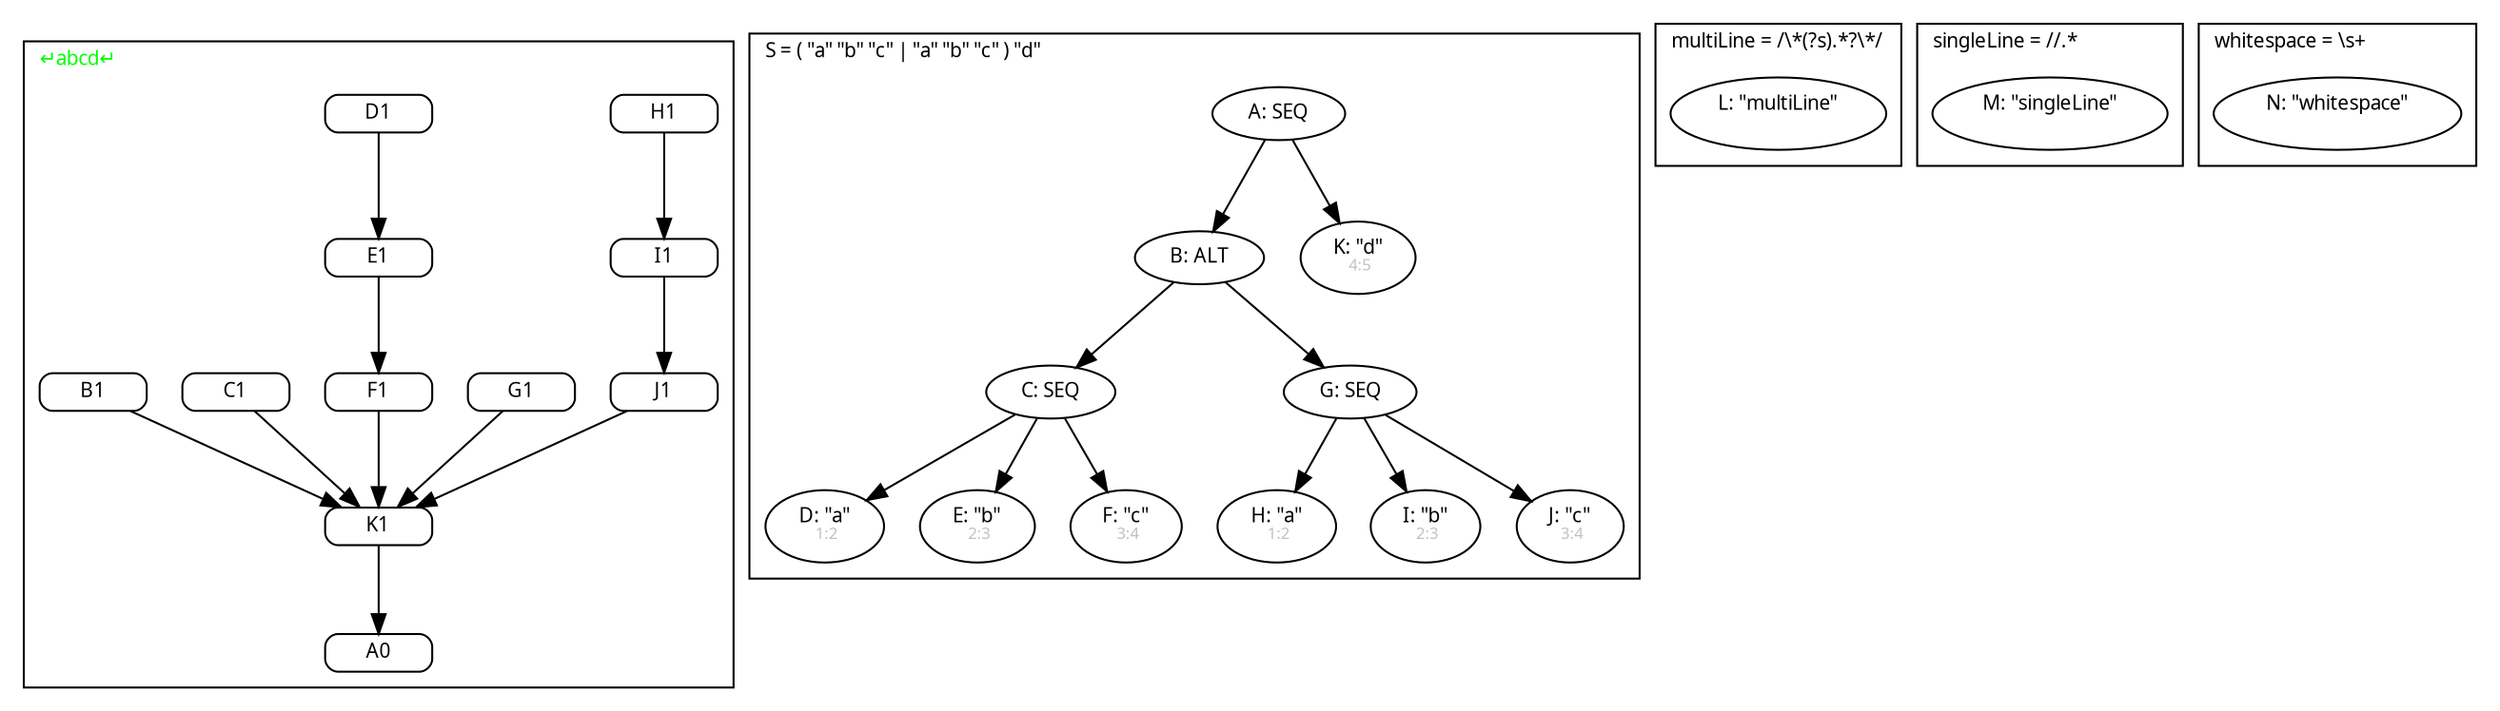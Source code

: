 digraph G {
  fontname = Menlo
  fontsize = 10
  node [fontname = Menlo, fontsize = 10]
  edge [fontname = Menlo, fontsize = 10]
  graph [ordering = out]
  subgraph GSS {
    cluster = true
    label = <↵abcd↵> fontcolor = green
    labeljust = l
    node [shape = box, style = rounded, height = 0]
    "K1" -> "A0"
    "J1" -> "K1"
    "I1" -> "J1"
    "H1" -> "I1"
    "G1" -> "K1"
    "F1" -> "K1"
    "E1" -> "F1"
    "D1" -> "E1"
    "C1" -> "K1"
    "B1" -> "K1"
  }
  subgraph S {
    cluster = true
    label = <S = ( "a" "b" "c" | "a" "b" "c" ) "d">
    labeljust = l
    node [shape = ellipse, height = 0]
    A [label = <A: SEQ>]
    A -> B
    B [label = <B: ALT>]
    B -> C
    C [label = <C: SEQ>]
    C -> D
    D [label = <D: "a"<br/><font color="gray" point-size="8.0"> 1:2</font>>]
    C -> E
    E [label = <E: "b"<br/><font color="gray" point-size="8.0"> 2:3</font>>]
    C -> F
    F [label = <F: "c"<br/><font color="gray" point-size="8.0"> 3:4</font>>]
    B -> G
    G [label = <G: SEQ>]
    G -> H
    H [label = <H: "a"<br/><font color="gray" point-size="8.0"> 1:2</font>>]
    G -> I
    I [label = <I: "b"<br/><font color="gray" point-size="8.0"> 2:3</font>>]
    G -> J
    J [label = <J: "c"<br/><font color="gray" point-size="8.0"> 3:4</font>>]
    A -> K
    K [label = <K: "d"<br/><font color="gray" point-size="8.0"> 4:5</font>>]
  }
  subgraph multiLine {
    cluster = true
    label = <multiLine = /\*(?s).*?\*/>
    labeljust = l
    node [shape = ellipse, height = 0]
    L [label = <L: "multiLine"<br/><font color="gray" point-size="8.0"> </font>>]
  }
  subgraph singleLine {
    cluster = true
    label = <singleLine = //.*>
    labeljust = l
    node [shape = ellipse, height = 0]
    M [label = <M: "singleLine"<br/><font color="gray" point-size="8.0"> </font>>]
  }
  subgraph whitespace {
    cluster = true
    label = <whitespace = \s+>
    labeljust = l
    node [shape = ellipse, height = 0]
    N [label = <N: "whitespace"<br/><font color="gray" point-size="8.0"> </font>>]
  }
}